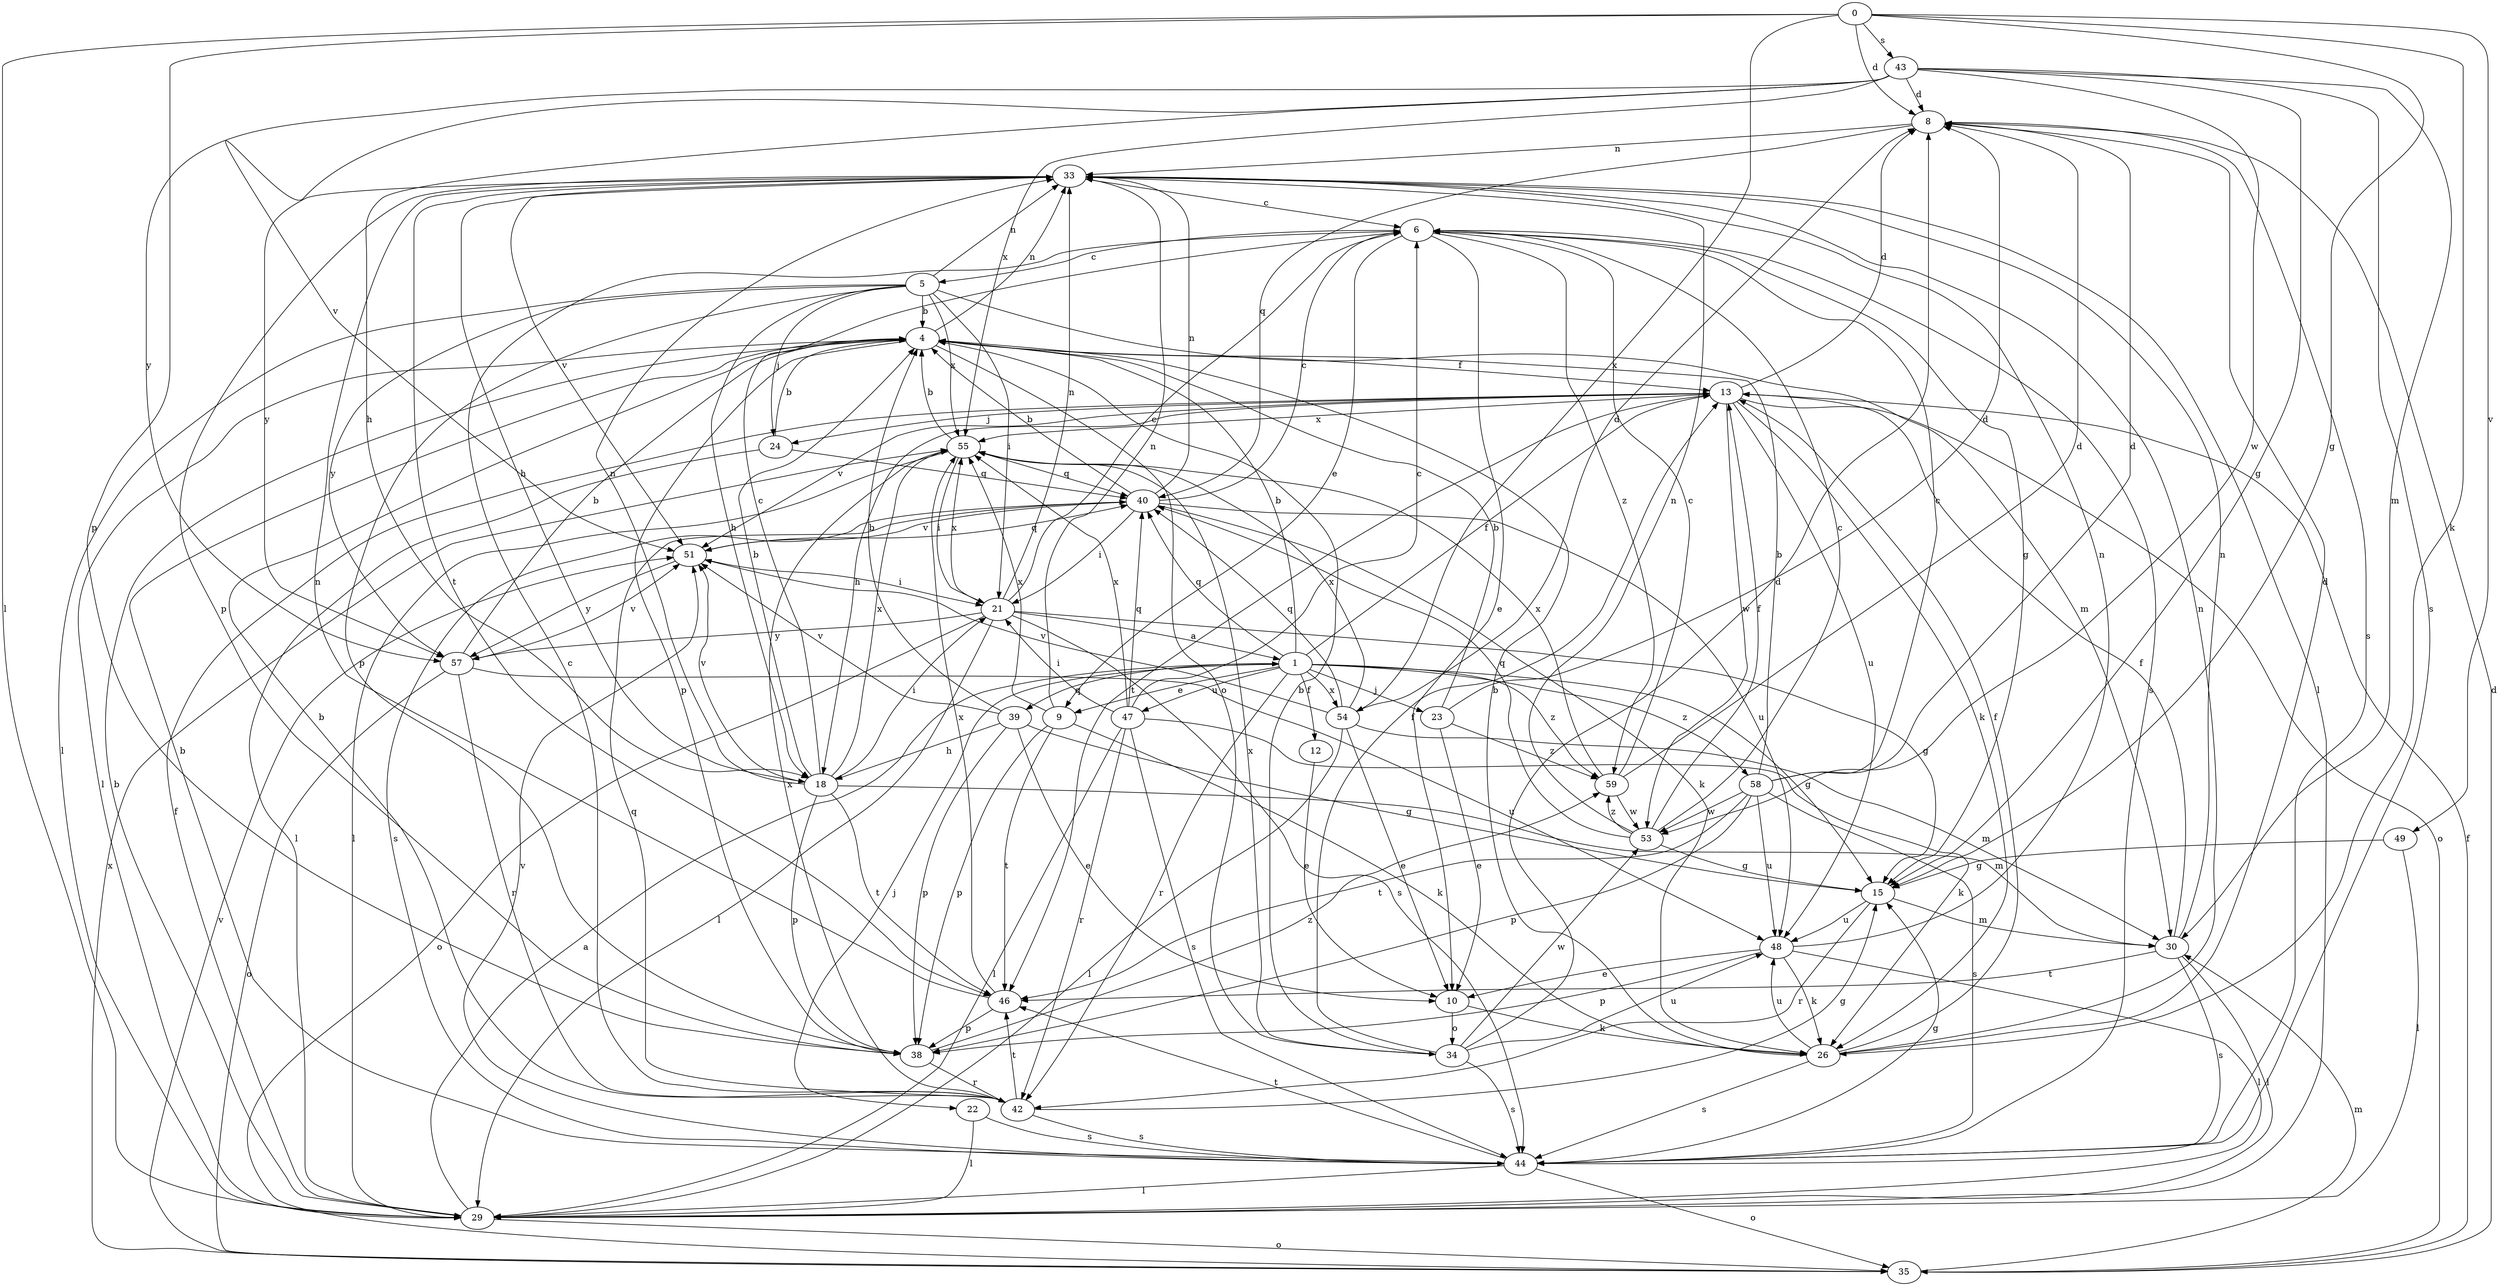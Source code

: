strict digraph  {
0;
1;
4;
5;
6;
8;
9;
10;
12;
13;
15;
18;
21;
22;
23;
24;
26;
29;
30;
33;
34;
35;
38;
39;
40;
42;
43;
44;
46;
47;
48;
49;
51;
53;
54;
55;
57;
58;
59;
0 -> 8  [label=d];
0 -> 15  [label=g];
0 -> 26  [label=k];
0 -> 29  [label=l];
0 -> 38  [label=p];
0 -> 43  [label=s];
0 -> 49  [label=v];
0 -> 54  [label=x];
1 -> 4  [label=b];
1 -> 9  [label=e];
1 -> 12  [label=f];
1 -> 13  [label=f];
1 -> 15  [label=g];
1 -> 22  [label=j];
1 -> 23  [label=j];
1 -> 39  [label=q];
1 -> 40  [label=q];
1 -> 42  [label=r];
1 -> 47  [label=u];
1 -> 54  [label=x];
1 -> 58  [label=z];
1 -> 59  [label=z];
4 -> 13  [label=f];
4 -> 29  [label=l];
4 -> 33  [label=n];
4 -> 34  [label=o];
4 -> 38  [label=p];
5 -> 4  [label=b];
5 -> 18  [label=h];
5 -> 21  [label=i];
5 -> 24  [label=j];
5 -> 29  [label=l];
5 -> 30  [label=m];
5 -> 33  [label=n];
5 -> 38  [label=p];
5 -> 55  [label=x];
5 -> 57  [label=y];
6 -> 5  [label=c];
6 -> 9  [label=e];
6 -> 10  [label=e];
6 -> 15  [label=g];
6 -> 44  [label=s];
6 -> 59  [label=z];
8 -> 33  [label=n];
8 -> 40  [label=q];
8 -> 44  [label=s];
9 -> 26  [label=k];
9 -> 33  [label=n];
9 -> 38  [label=p];
9 -> 46  [label=t];
9 -> 55  [label=x];
10 -> 26  [label=k];
10 -> 34  [label=o];
12 -> 10  [label=e];
13 -> 8  [label=d];
13 -> 18  [label=h];
13 -> 24  [label=j];
13 -> 26  [label=k];
13 -> 35  [label=o];
13 -> 46  [label=t];
13 -> 48  [label=u];
13 -> 51  [label=v];
13 -> 53  [label=w];
13 -> 55  [label=x];
15 -> 30  [label=m];
15 -> 42  [label=r];
15 -> 48  [label=u];
18 -> 4  [label=b];
18 -> 6  [label=c];
18 -> 21  [label=i];
18 -> 30  [label=m];
18 -> 33  [label=n];
18 -> 38  [label=p];
18 -> 46  [label=t];
18 -> 51  [label=v];
18 -> 55  [label=x];
21 -> 1  [label=a];
21 -> 6  [label=c];
21 -> 15  [label=g];
21 -> 29  [label=l];
21 -> 33  [label=n];
21 -> 35  [label=o];
21 -> 44  [label=s];
21 -> 55  [label=x];
21 -> 57  [label=y];
22 -> 29  [label=l];
22 -> 44  [label=s];
23 -> 4  [label=b];
23 -> 8  [label=d];
23 -> 10  [label=e];
23 -> 59  [label=z];
24 -> 4  [label=b];
24 -> 29  [label=l];
24 -> 40  [label=q];
26 -> 4  [label=b];
26 -> 8  [label=d];
26 -> 13  [label=f];
26 -> 33  [label=n];
26 -> 44  [label=s];
26 -> 48  [label=u];
29 -> 1  [label=a];
29 -> 4  [label=b];
29 -> 13  [label=f];
29 -> 35  [label=o];
30 -> 13  [label=f];
30 -> 29  [label=l];
30 -> 33  [label=n];
30 -> 44  [label=s];
30 -> 46  [label=t];
33 -> 6  [label=c];
33 -> 18  [label=h];
33 -> 29  [label=l];
33 -> 38  [label=p];
33 -> 46  [label=t];
33 -> 51  [label=v];
33 -> 57  [label=y];
34 -> 4  [label=b];
34 -> 8  [label=d];
34 -> 13  [label=f];
34 -> 44  [label=s];
34 -> 48  [label=u];
34 -> 53  [label=w];
34 -> 55  [label=x];
35 -> 8  [label=d];
35 -> 13  [label=f];
35 -> 30  [label=m];
35 -> 51  [label=v];
35 -> 55  [label=x];
38 -> 42  [label=r];
38 -> 59  [label=z];
39 -> 4  [label=b];
39 -> 10  [label=e];
39 -> 15  [label=g];
39 -> 18  [label=h];
39 -> 38  [label=p];
39 -> 51  [label=v];
40 -> 4  [label=b];
40 -> 6  [label=c];
40 -> 21  [label=i];
40 -> 26  [label=k];
40 -> 33  [label=n];
40 -> 44  [label=s];
40 -> 48  [label=u];
40 -> 51  [label=v];
42 -> 4  [label=b];
42 -> 6  [label=c];
42 -> 15  [label=g];
42 -> 40  [label=q];
42 -> 44  [label=s];
42 -> 46  [label=t];
42 -> 55  [label=x];
43 -> 8  [label=d];
43 -> 15  [label=g];
43 -> 18  [label=h];
43 -> 30  [label=m];
43 -> 44  [label=s];
43 -> 51  [label=v];
43 -> 53  [label=w];
43 -> 55  [label=x];
43 -> 57  [label=y];
44 -> 4  [label=b];
44 -> 15  [label=g];
44 -> 29  [label=l];
44 -> 35  [label=o];
44 -> 46  [label=t];
44 -> 51  [label=v];
46 -> 33  [label=n];
46 -> 38  [label=p];
46 -> 55  [label=x];
47 -> 6  [label=c];
47 -> 21  [label=i];
47 -> 26  [label=k];
47 -> 29  [label=l];
47 -> 40  [label=q];
47 -> 42  [label=r];
47 -> 44  [label=s];
47 -> 55  [label=x];
48 -> 10  [label=e];
48 -> 26  [label=k];
48 -> 29  [label=l];
48 -> 33  [label=n];
48 -> 38  [label=p];
49 -> 15  [label=g];
49 -> 29  [label=l];
51 -> 21  [label=i];
51 -> 40  [label=q];
51 -> 57  [label=y];
53 -> 6  [label=c];
53 -> 13  [label=f];
53 -> 15  [label=g];
53 -> 33  [label=n];
53 -> 40  [label=q];
53 -> 59  [label=z];
54 -> 8  [label=d];
54 -> 10  [label=e];
54 -> 29  [label=l];
54 -> 30  [label=m];
54 -> 40  [label=q];
54 -> 51  [label=v];
54 -> 55  [label=x];
55 -> 4  [label=b];
55 -> 21  [label=i];
55 -> 29  [label=l];
55 -> 40  [label=q];
57 -> 4  [label=b];
57 -> 35  [label=o];
57 -> 42  [label=r];
57 -> 48  [label=u];
57 -> 51  [label=v];
58 -> 4  [label=b];
58 -> 6  [label=c];
58 -> 8  [label=d];
58 -> 38  [label=p];
58 -> 44  [label=s];
58 -> 46  [label=t];
58 -> 48  [label=u];
58 -> 53  [label=w];
59 -> 6  [label=c];
59 -> 8  [label=d];
59 -> 53  [label=w];
59 -> 55  [label=x];
}
